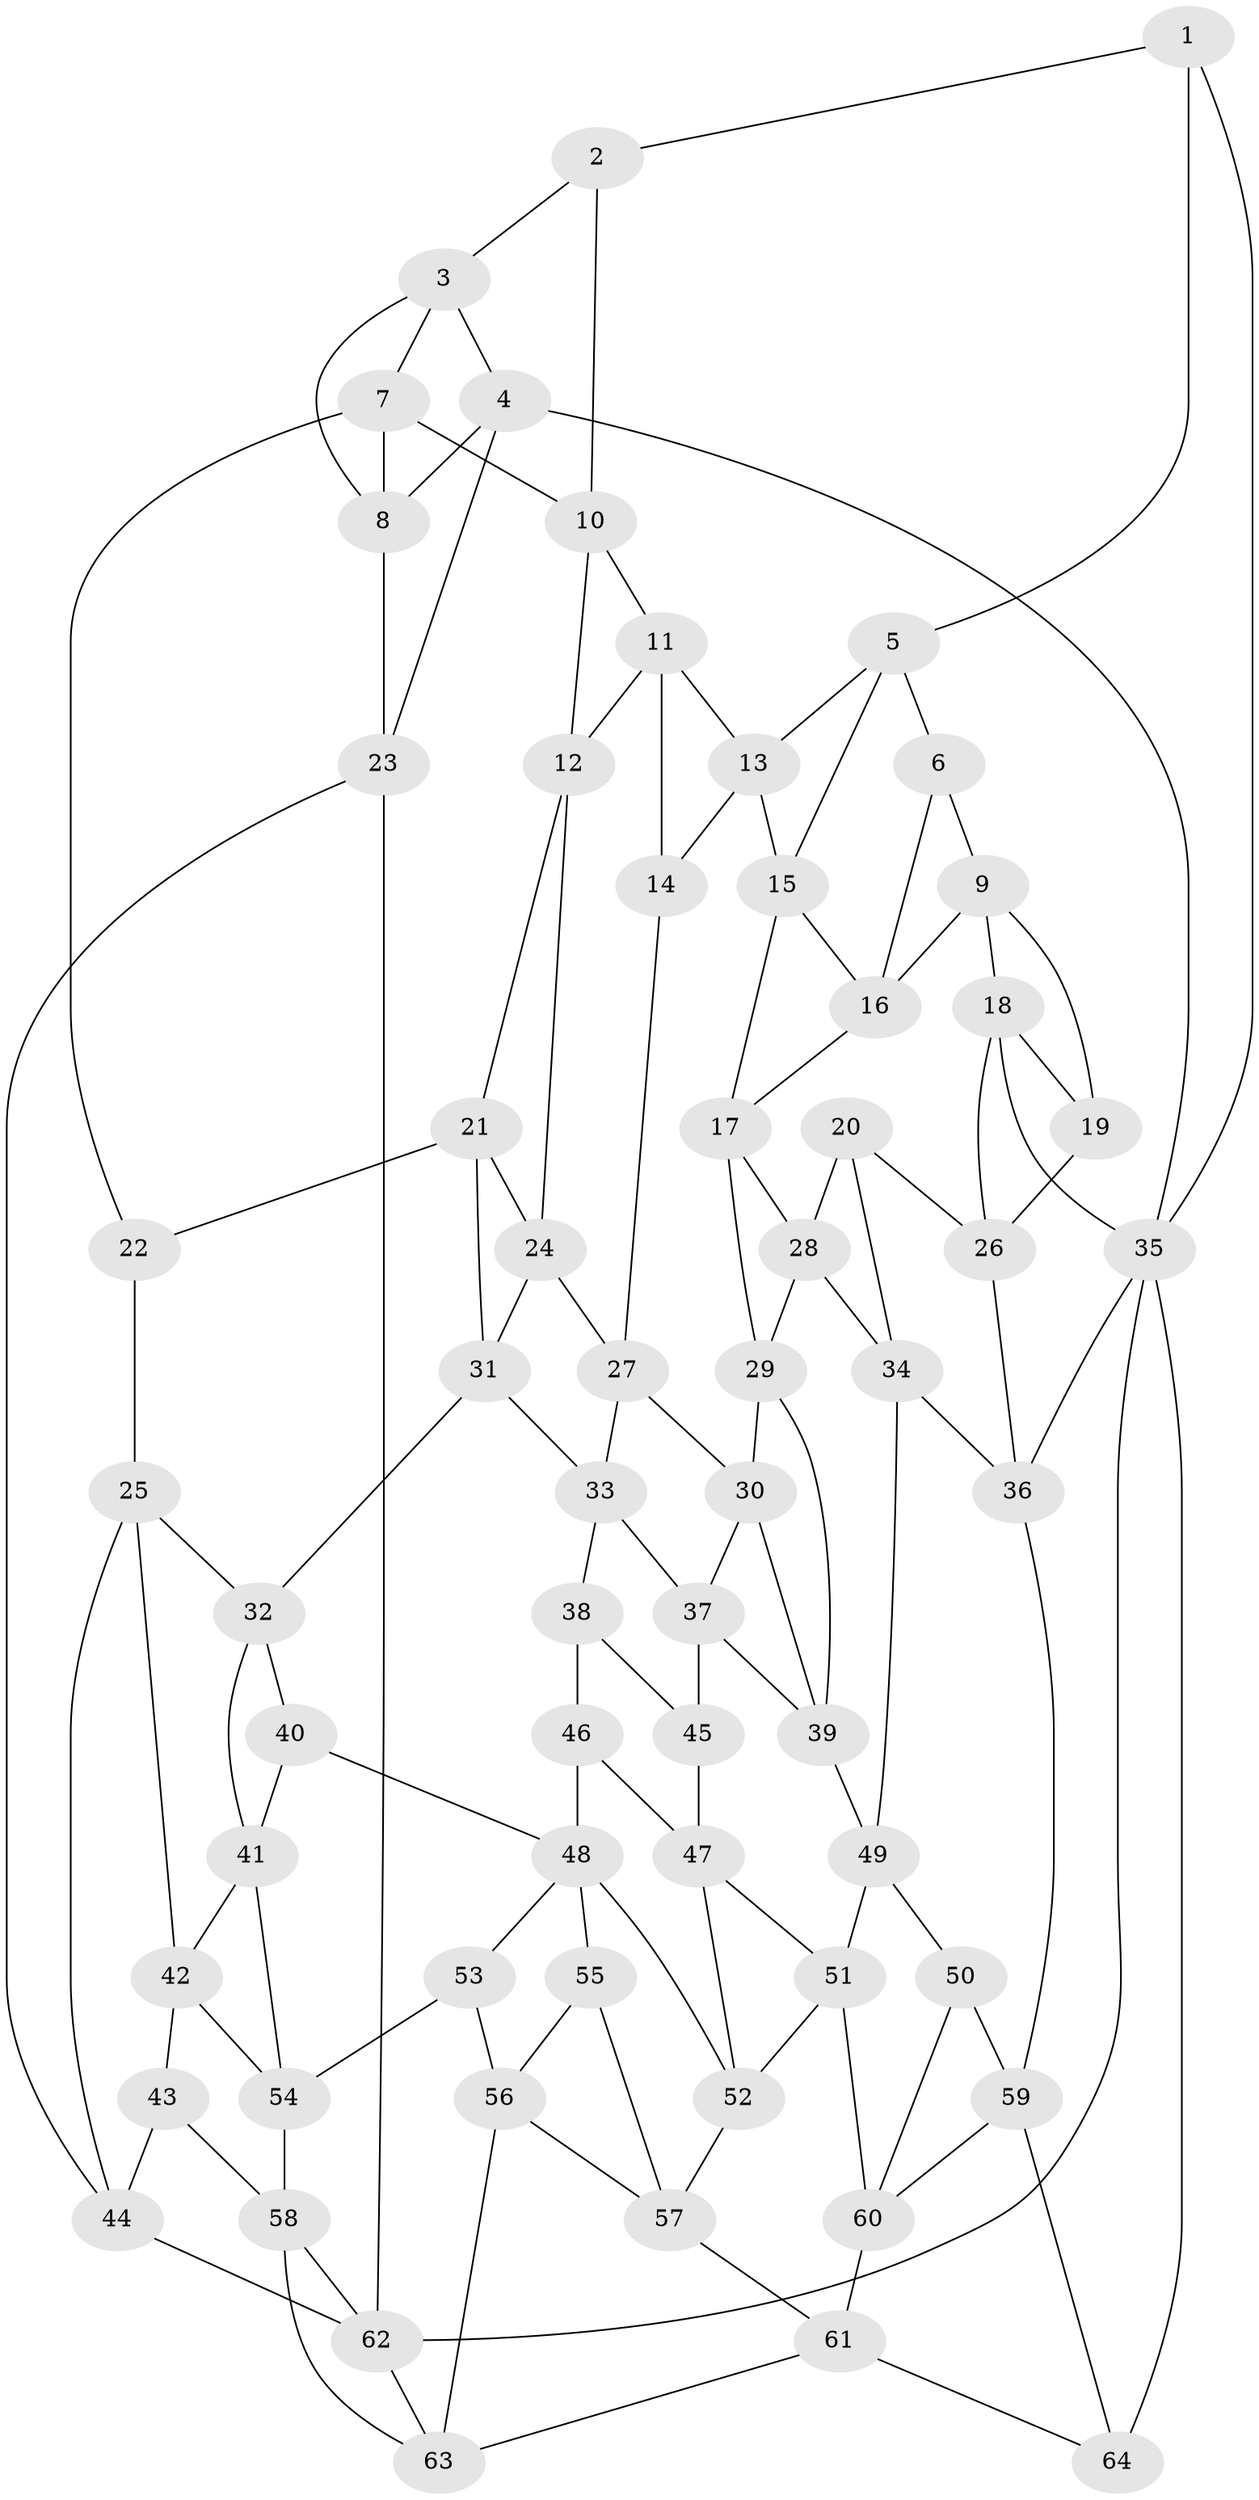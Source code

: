 // original degree distribution, {3: 0.015748031496062992, 4: 0.2125984251968504, 6: 0.1889763779527559, 5: 0.5826771653543307}
// Generated by graph-tools (version 1.1) at 2025/51/03/09/25 03:51:08]
// undirected, 64 vertices, 122 edges
graph export_dot {
graph [start="1"]
  node [color=gray90,style=filled];
  1;
  2;
  3;
  4;
  5;
  6;
  7;
  8;
  9;
  10;
  11;
  12;
  13;
  14;
  15;
  16;
  17;
  18;
  19;
  20;
  21;
  22;
  23;
  24;
  25;
  26;
  27;
  28;
  29;
  30;
  31;
  32;
  33;
  34;
  35;
  36;
  37;
  38;
  39;
  40;
  41;
  42;
  43;
  44;
  45;
  46;
  47;
  48;
  49;
  50;
  51;
  52;
  53;
  54;
  55;
  56;
  57;
  58;
  59;
  60;
  61;
  62;
  63;
  64;
  1 -- 2 [weight=1.0];
  1 -- 5 [weight=1.0];
  1 -- 35 [weight=1.0];
  2 -- 3 [weight=1.0];
  2 -- 10 [weight=1.0];
  3 -- 4 [weight=1.0];
  3 -- 7 [weight=1.0];
  3 -- 8 [weight=1.0];
  4 -- 8 [weight=1.0];
  4 -- 23 [weight=1.0];
  4 -- 35 [weight=1.0];
  5 -- 6 [weight=1.0];
  5 -- 13 [weight=1.0];
  5 -- 15 [weight=1.0];
  6 -- 9 [weight=1.0];
  6 -- 16 [weight=1.0];
  7 -- 8 [weight=1.0];
  7 -- 10 [weight=1.0];
  7 -- 22 [weight=1.0];
  8 -- 23 [weight=1.0];
  9 -- 16 [weight=1.0];
  9 -- 18 [weight=1.0];
  9 -- 19 [weight=1.0];
  10 -- 11 [weight=1.0];
  10 -- 12 [weight=1.0];
  11 -- 12 [weight=1.0];
  11 -- 13 [weight=1.0];
  11 -- 14 [weight=1.0];
  12 -- 21 [weight=1.0];
  12 -- 24 [weight=1.0];
  13 -- 14 [weight=1.0];
  13 -- 15 [weight=1.0];
  14 -- 27 [weight=1.0];
  15 -- 16 [weight=1.0];
  15 -- 17 [weight=1.0];
  16 -- 17 [weight=1.0];
  17 -- 28 [weight=1.0];
  17 -- 29 [weight=1.0];
  18 -- 19 [weight=1.0];
  18 -- 26 [weight=1.0];
  18 -- 35 [weight=1.0];
  19 -- 26 [weight=1.0];
  20 -- 26 [weight=1.0];
  20 -- 28 [weight=1.0];
  20 -- 34 [weight=1.0];
  21 -- 22 [weight=1.0];
  21 -- 24 [weight=1.0];
  21 -- 31 [weight=1.0];
  22 -- 25 [weight=1.0];
  23 -- 44 [weight=1.0];
  23 -- 62 [weight=1.0];
  24 -- 27 [weight=1.0];
  24 -- 31 [weight=1.0];
  25 -- 32 [weight=1.0];
  25 -- 42 [weight=1.0];
  25 -- 44 [weight=1.0];
  26 -- 36 [weight=1.0];
  27 -- 30 [weight=1.0];
  27 -- 33 [weight=1.0];
  28 -- 29 [weight=1.0];
  28 -- 34 [weight=1.0];
  29 -- 30 [weight=1.0];
  29 -- 39 [weight=1.0];
  30 -- 37 [weight=1.0];
  30 -- 39 [weight=1.0];
  31 -- 32 [weight=1.0];
  31 -- 33 [weight=1.0];
  32 -- 40 [weight=1.0];
  32 -- 41 [weight=1.0];
  33 -- 37 [weight=1.0];
  33 -- 38 [weight=1.0];
  34 -- 36 [weight=1.0];
  34 -- 49 [weight=1.0];
  35 -- 36 [weight=1.0];
  35 -- 62 [weight=1.0];
  35 -- 64 [weight=1.0];
  36 -- 59 [weight=1.0];
  37 -- 39 [weight=1.0];
  37 -- 45 [weight=1.0];
  38 -- 45 [weight=1.0];
  38 -- 46 [weight=1.0];
  39 -- 49 [weight=1.0];
  40 -- 41 [weight=1.0];
  40 -- 48 [weight=1.0];
  41 -- 42 [weight=1.0];
  41 -- 54 [weight=1.0];
  42 -- 43 [weight=1.0];
  42 -- 54 [weight=1.0];
  43 -- 44 [weight=1.0];
  43 -- 58 [weight=1.0];
  44 -- 62 [weight=1.0];
  45 -- 47 [weight=2.0];
  46 -- 47 [weight=1.0];
  46 -- 48 [weight=2.0];
  47 -- 51 [weight=1.0];
  47 -- 52 [weight=1.0];
  48 -- 52 [weight=1.0];
  48 -- 53 [weight=1.0];
  48 -- 55 [weight=1.0];
  49 -- 50 [weight=1.0];
  49 -- 51 [weight=1.0];
  50 -- 59 [weight=1.0];
  50 -- 60 [weight=1.0];
  51 -- 52 [weight=1.0];
  51 -- 60 [weight=1.0];
  52 -- 57 [weight=1.0];
  53 -- 54 [weight=1.0];
  53 -- 56 [weight=1.0];
  54 -- 58 [weight=1.0];
  55 -- 56 [weight=1.0];
  55 -- 57 [weight=1.0];
  56 -- 57 [weight=1.0];
  56 -- 63 [weight=1.0];
  57 -- 61 [weight=1.0];
  58 -- 62 [weight=1.0];
  58 -- 63 [weight=1.0];
  59 -- 60 [weight=1.0];
  59 -- 64 [weight=1.0];
  60 -- 61 [weight=1.0];
  61 -- 63 [weight=1.0];
  61 -- 64 [weight=1.0];
  62 -- 63 [weight=1.0];
}
